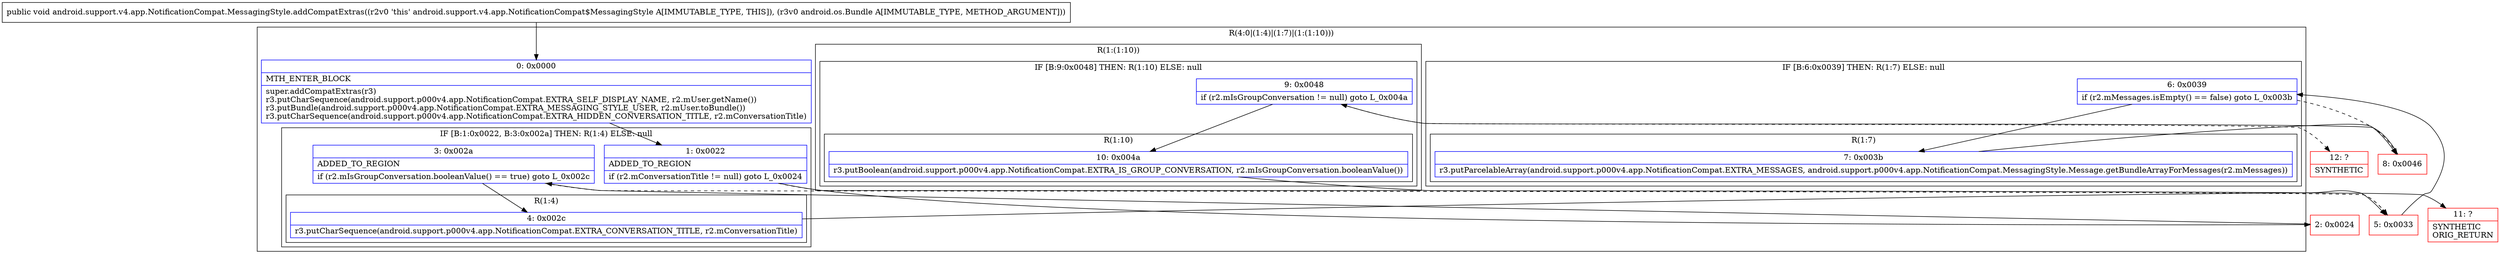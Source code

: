 digraph "CFG forandroid.support.v4.app.NotificationCompat.MessagingStyle.addCompatExtras(Landroid\/os\/Bundle;)V" {
subgraph cluster_Region_126718959 {
label = "R(4:0|(1:4)|(1:7)|(1:(1:10)))";
node [shape=record,color=blue];
Node_0 [shape=record,label="{0\:\ 0x0000|MTH_ENTER_BLOCK\l|super.addCompatExtras(r3)\lr3.putCharSequence(android.support.p000v4.app.NotificationCompat.EXTRA_SELF_DISPLAY_NAME, r2.mUser.getName())\lr3.putBundle(android.support.p000v4.app.NotificationCompat.EXTRA_MESSAGING_STYLE_USER, r2.mUser.toBundle())\lr3.putCharSequence(android.support.p000v4.app.NotificationCompat.EXTRA_HIDDEN_CONVERSATION_TITLE, r2.mConversationTitle)\l}"];
subgraph cluster_IfRegion_769943382 {
label = "IF [B:1:0x0022, B:3:0x002a] THEN: R(1:4) ELSE: null";
node [shape=record,color=blue];
Node_1 [shape=record,label="{1\:\ 0x0022|ADDED_TO_REGION\l|if (r2.mConversationTitle != null) goto L_0x0024\l}"];
Node_3 [shape=record,label="{3\:\ 0x002a|ADDED_TO_REGION\l|if (r2.mIsGroupConversation.booleanValue() == true) goto L_0x002c\l}"];
subgraph cluster_Region_930837229 {
label = "R(1:4)";
node [shape=record,color=blue];
Node_4 [shape=record,label="{4\:\ 0x002c|r3.putCharSequence(android.support.p000v4.app.NotificationCompat.EXTRA_CONVERSATION_TITLE, r2.mConversationTitle)\l}"];
}
}
subgraph cluster_IfRegion_1092771697 {
label = "IF [B:6:0x0039] THEN: R(1:7) ELSE: null";
node [shape=record,color=blue];
Node_6 [shape=record,label="{6\:\ 0x0039|if (r2.mMessages.isEmpty() == false) goto L_0x003b\l}"];
subgraph cluster_Region_710655569 {
label = "R(1:7)";
node [shape=record,color=blue];
Node_7 [shape=record,label="{7\:\ 0x003b|r3.putParcelableArray(android.support.p000v4.app.NotificationCompat.EXTRA_MESSAGES, android.support.p000v4.app.NotificationCompat.MessagingStyle.Message.getBundleArrayForMessages(r2.mMessages))\l}"];
}
}
subgraph cluster_Region_613130907 {
label = "R(1:(1:10))";
node [shape=record,color=blue];
subgraph cluster_IfRegion_1208697085 {
label = "IF [B:9:0x0048] THEN: R(1:10) ELSE: null";
node [shape=record,color=blue];
Node_9 [shape=record,label="{9\:\ 0x0048|if (r2.mIsGroupConversation != null) goto L_0x004a\l}"];
subgraph cluster_Region_453072730 {
label = "R(1:10)";
node [shape=record,color=blue];
Node_10 [shape=record,label="{10\:\ 0x004a|r3.putBoolean(android.support.p000v4.app.NotificationCompat.EXTRA_IS_GROUP_CONVERSATION, r2.mIsGroupConversation.booleanValue())\l}"];
}
}
}
}
Node_2 [shape=record,color=red,label="{2\:\ 0x0024}"];
Node_5 [shape=record,color=red,label="{5\:\ 0x0033}"];
Node_8 [shape=record,color=red,label="{8\:\ 0x0046}"];
Node_11 [shape=record,color=red,label="{11\:\ ?|SYNTHETIC\lORIG_RETURN\l}"];
Node_12 [shape=record,color=red,label="{12\:\ ?|SYNTHETIC\l}"];
MethodNode[shape=record,label="{public void android.support.v4.app.NotificationCompat.MessagingStyle.addCompatExtras((r2v0 'this' android.support.v4.app.NotificationCompat$MessagingStyle A[IMMUTABLE_TYPE, THIS]), (r3v0 android.os.Bundle A[IMMUTABLE_TYPE, METHOD_ARGUMENT])) }"];
MethodNode -> Node_0;
Node_0 -> Node_1;
Node_1 -> Node_2;
Node_1 -> Node_5[style=dashed];
Node_3 -> Node_4;
Node_3 -> Node_5[style=dashed];
Node_4 -> Node_5;
Node_6 -> Node_7;
Node_6 -> Node_8[style=dashed];
Node_7 -> Node_8;
Node_9 -> Node_10;
Node_9 -> Node_12[style=dashed];
Node_10 -> Node_11;
Node_2 -> Node_3;
Node_5 -> Node_6;
Node_8 -> Node_9;
}

